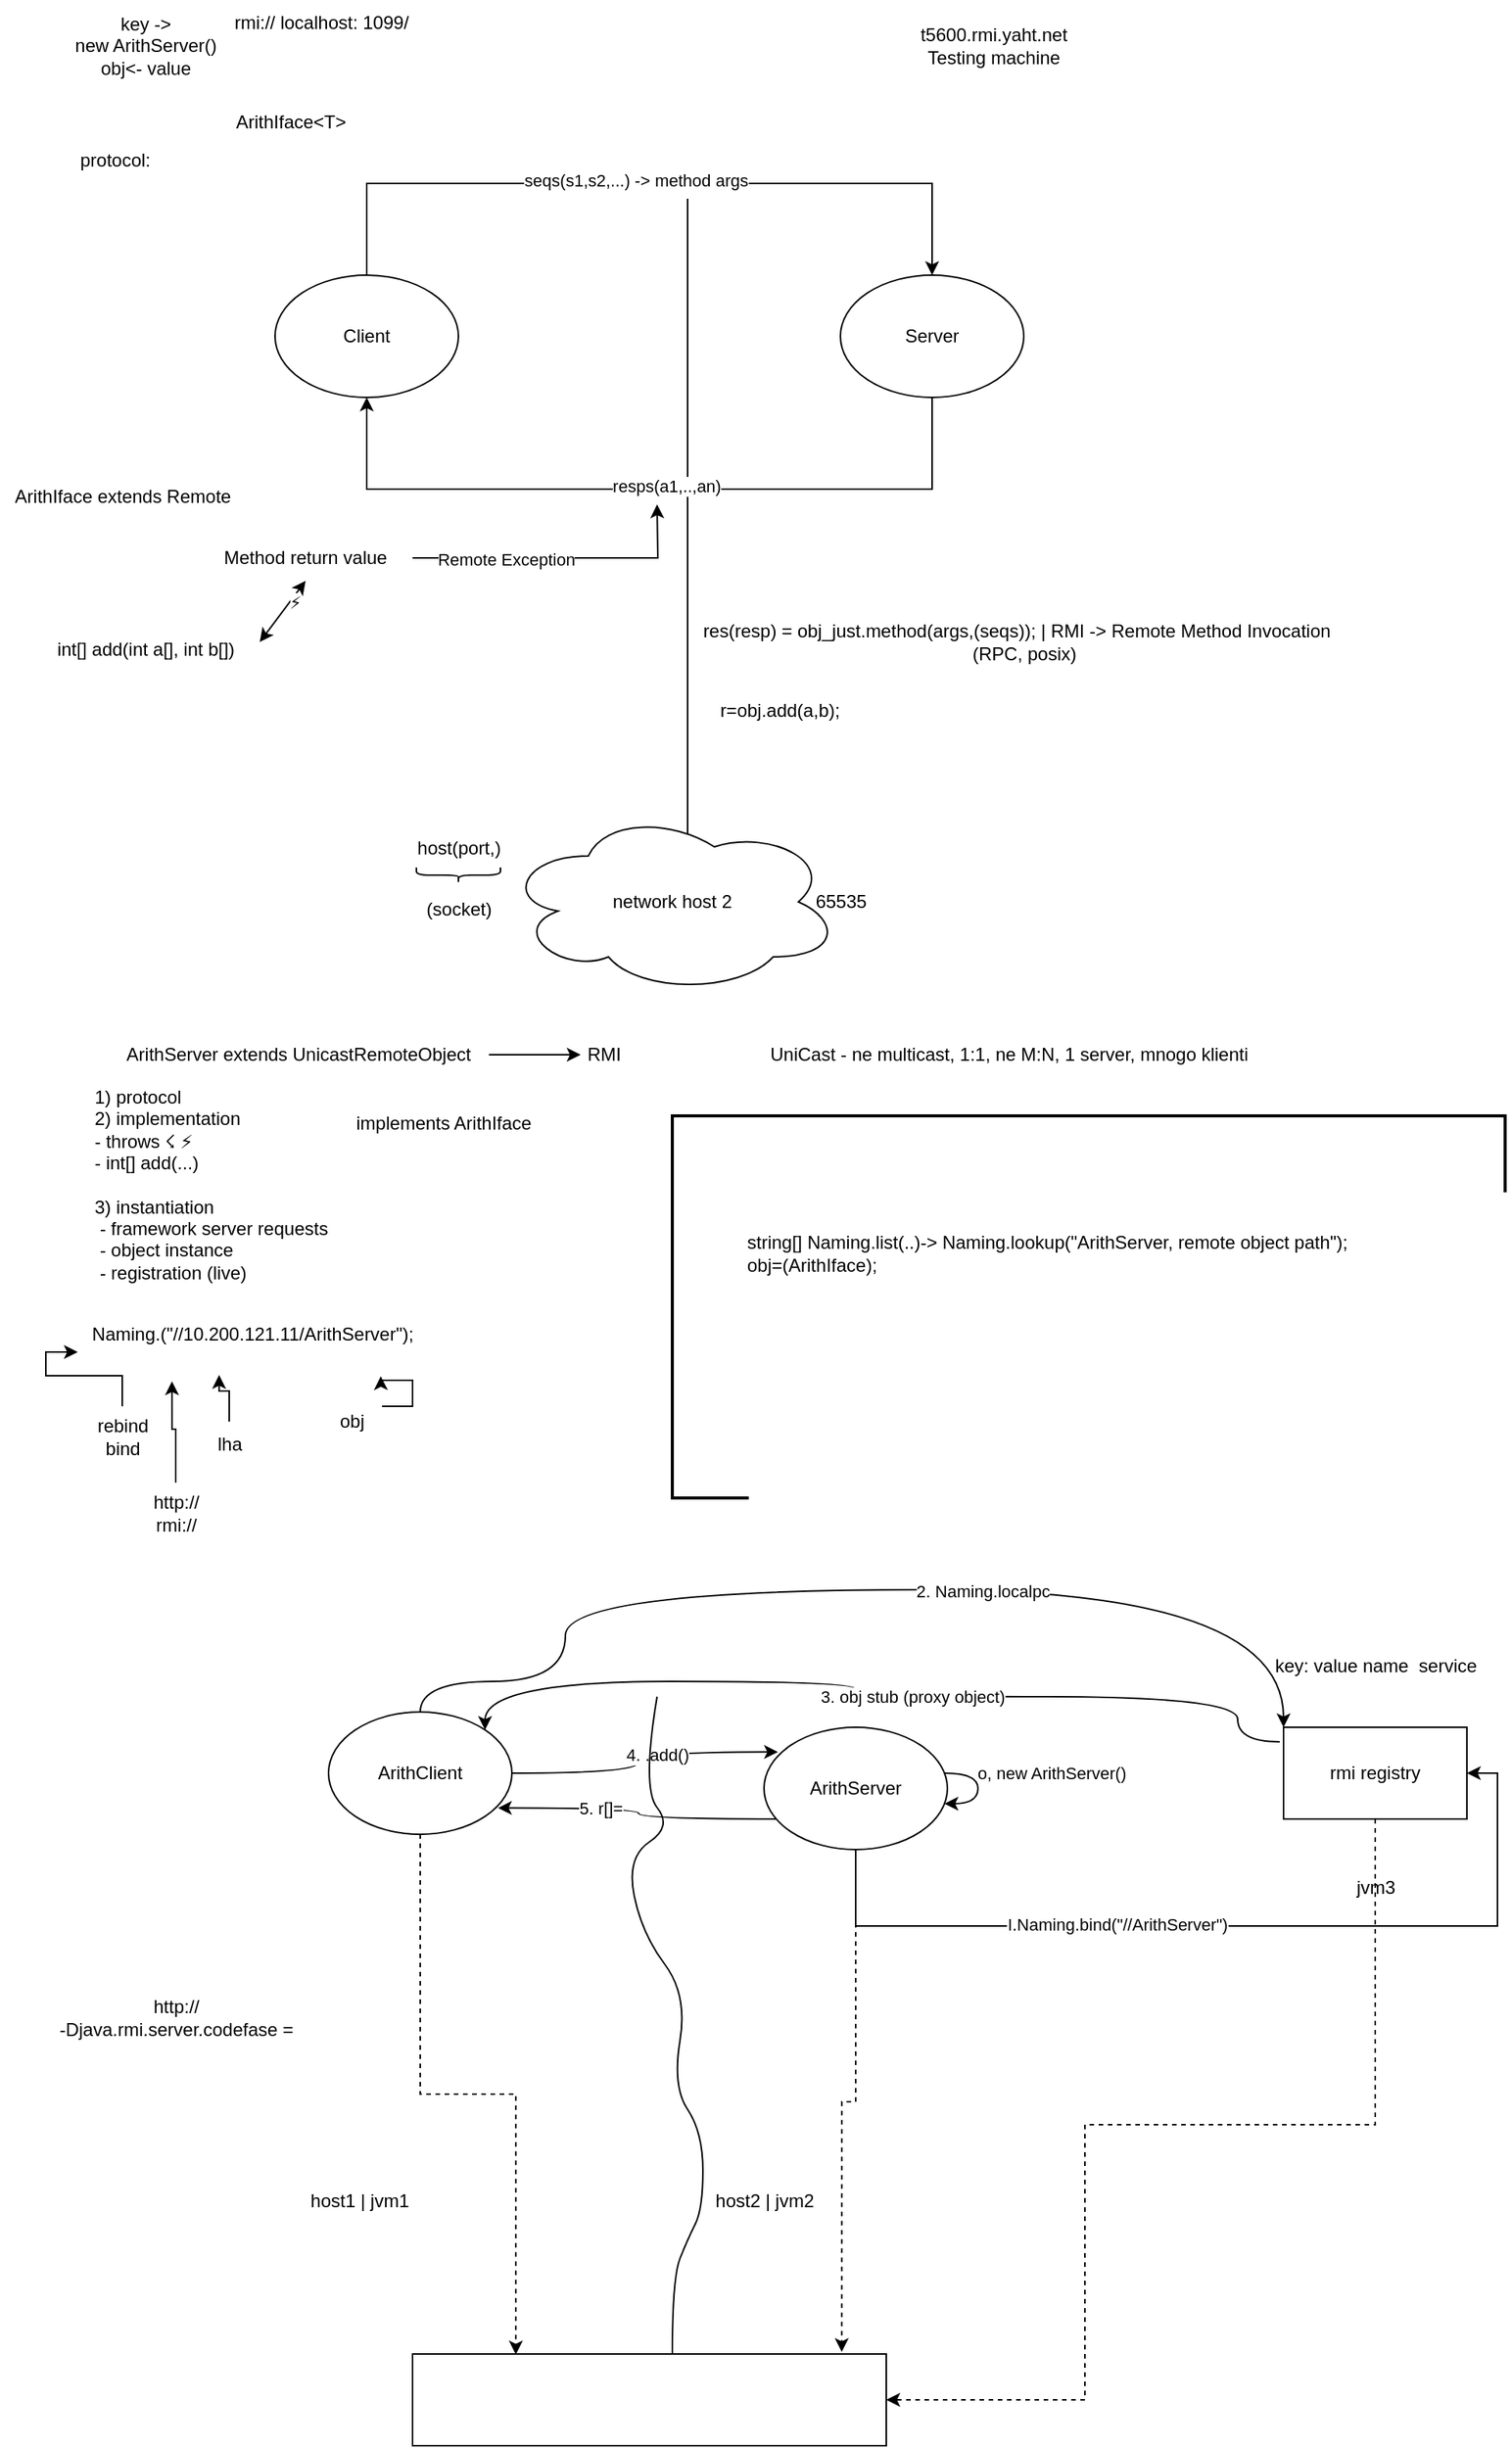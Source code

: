 <mxfile version="21.0.6" type="github">
  <diagram name="Page-1" id="INP-IDY2zocfKItAkYbv">
    <mxGraphModel dx="2295" dy="658" grid="1" gridSize="10" guides="1" tooltips="1" connect="1" arrows="1" fold="1" page="1" pageScale="1" pageWidth="1100" pageHeight="1700" math="0" shadow="0">
      <root>
        <mxCell id="0" />
        <mxCell id="1" parent="0" />
        <mxCell id="rNrQyCguqwO6dOYRkDI--1" value="" style="endArrow=none;html=1;rounded=0;" edge="1" parent="1">
          <mxGeometry width="50" height="50" relative="1" as="geometry">
            <mxPoint x="420" y="620" as="sourcePoint" />
            <mxPoint x="420" y="130" as="targetPoint" />
          </mxGeometry>
        </mxCell>
        <mxCell id="rNrQyCguqwO6dOYRkDI--7" style="edgeStyle=orthogonalEdgeStyle;rounded=0;orthogonalLoop=1;jettySize=auto;html=1;entryX=0.5;entryY=0;entryDx=0;entryDy=0;" edge="1" parent="1" source="rNrQyCguqwO6dOYRkDI--2" target="rNrQyCguqwO6dOYRkDI--3">
          <mxGeometry relative="1" as="geometry">
            <Array as="points">
              <mxPoint x="210" y="120" />
              <mxPoint x="580" y="120" />
            </Array>
          </mxGeometry>
        </mxCell>
        <mxCell id="rNrQyCguqwO6dOYRkDI--9" value="&lt;div&gt;seqs(s1,s2,...) -&amp;gt; method args&lt;/div&gt;" style="edgeLabel;html=1;align=center;verticalAlign=middle;resizable=0;points=[];" vertex="1" connectable="0" parent="rNrQyCguqwO6dOYRkDI--7">
          <mxGeometry x="-0.037" y="2" relative="1" as="geometry">
            <mxPoint as="offset" />
          </mxGeometry>
        </mxCell>
        <mxCell id="rNrQyCguqwO6dOYRkDI--2" value="&lt;div&gt;Client&lt;/div&gt;" style="ellipse;whiteSpace=wrap;html=1;" vertex="1" parent="1">
          <mxGeometry x="150" y="180" width="120" height="80" as="geometry" />
        </mxCell>
        <mxCell id="rNrQyCguqwO6dOYRkDI--8" style="edgeStyle=orthogonalEdgeStyle;rounded=0;orthogonalLoop=1;jettySize=auto;html=1;entryX=0.5;entryY=1;entryDx=0;entryDy=0;" edge="1" parent="1" source="rNrQyCguqwO6dOYRkDI--3" target="rNrQyCguqwO6dOYRkDI--2">
          <mxGeometry relative="1" as="geometry">
            <Array as="points">
              <mxPoint x="580" y="320" />
              <mxPoint x="210" y="320" />
            </Array>
          </mxGeometry>
        </mxCell>
        <mxCell id="rNrQyCguqwO6dOYRkDI--11" value="resps(a1,..,an)" style="edgeLabel;html=1;align=center;verticalAlign=middle;resizable=0;points=[];" vertex="1" connectable="0" parent="rNrQyCguqwO6dOYRkDI--8">
          <mxGeometry x="-0.044" y="-2" relative="1" as="geometry">
            <mxPoint as="offset" />
          </mxGeometry>
        </mxCell>
        <mxCell id="rNrQyCguqwO6dOYRkDI--3" value="&lt;div&gt;Server&lt;/div&gt;" style="ellipse;whiteSpace=wrap;html=1;" vertex="1" parent="1">
          <mxGeometry x="520" y="180" width="120" height="80" as="geometry" />
        </mxCell>
        <mxCell id="rNrQyCguqwO6dOYRkDI--13" style="edgeStyle=orthogonalEdgeStyle;rounded=0;orthogonalLoop=1;jettySize=auto;html=1;" edge="1" parent="1" source="rNrQyCguqwO6dOYRkDI--12">
          <mxGeometry relative="1" as="geometry">
            <mxPoint x="400" y="330" as="targetPoint" />
          </mxGeometry>
        </mxCell>
        <mxCell id="rNrQyCguqwO6dOYRkDI--19" value="Remote Exception" style="edgeLabel;html=1;align=center;verticalAlign=middle;resizable=0;points=[];" vertex="1" connectable="0" parent="rNrQyCguqwO6dOYRkDI--13">
          <mxGeometry x="-0.376" y="-1" relative="1" as="geometry">
            <mxPoint as="offset" />
          </mxGeometry>
        </mxCell>
        <mxCell id="rNrQyCguqwO6dOYRkDI--12" value="Method return value" style="text;html=1;strokeColor=none;fillColor=none;align=center;verticalAlign=middle;whiteSpace=wrap;rounded=0;" vertex="1" parent="1">
          <mxGeometry x="100" y="350" width="140" height="30" as="geometry" />
        </mxCell>
        <mxCell id="rNrQyCguqwO6dOYRkDI--14" value="network host 2" style="ellipse;shape=cloud;whiteSpace=wrap;html=1;" vertex="1" parent="1">
          <mxGeometry x="300" y="530" width="220" height="120" as="geometry" />
        </mxCell>
        <mxCell id="rNrQyCguqwO6dOYRkDI--15" value="host(port,)" style="text;html=1;align=center;verticalAlign=middle;resizable=0;points=[];autosize=1;strokeColor=none;fillColor=none;" vertex="1" parent="1">
          <mxGeometry x="230" y="540" width="80" height="30" as="geometry" />
        </mxCell>
        <mxCell id="rNrQyCguqwO6dOYRkDI--16" value="" style="shape=curlyBracket;whiteSpace=wrap;html=1;rounded=1;flipH=1;labelPosition=right;verticalLabelPosition=middle;align=left;verticalAlign=middle;rotation=90;" vertex="1" parent="1">
          <mxGeometry x="265" y="545" width="10" height="55" as="geometry" />
        </mxCell>
        <mxCell id="rNrQyCguqwO6dOYRkDI--17" value="(socket)" style="text;html=1;align=center;verticalAlign=middle;resizable=0;points=[];autosize=1;strokeColor=none;fillColor=none;" vertex="1" parent="1">
          <mxGeometry x="235" y="580" width="70" height="30" as="geometry" />
        </mxCell>
        <mxCell id="rNrQyCguqwO6dOYRkDI--18" value="res(resp) = obj_just.method(args,(seqs)); | RMI -&amp;gt; Remote Method Invocation&lt;br&gt;&lt;span style=&quot;white-space: pre;&quot;&gt;	&lt;/span&gt;&lt;span style=&quot;white-space: pre;&quot;&gt;	&lt;/span&gt;&lt;span style=&quot;white-space: pre;&quot;&gt;	&lt;/span&gt;(RPC, posix)" style="text;html=1;align=center;verticalAlign=middle;resizable=0;points=[];autosize=1;strokeColor=none;fillColor=none;" vertex="1" parent="1">
          <mxGeometry x="420" y="400" width="430" height="40" as="geometry" />
        </mxCell>
        <mxCell id="rNrQyCguqwO6dOYRkDI--20" value="protocol:" style="text;html=1;align=center;verticalAlign=middle;resizable=0;points=[];autosize=1;strokeColor=none;fillColor=none;" vertex="1" parent="1">
          <mxGeometry x="10" y="90" width="70" height="30" as="geometry" />
        </mxCell>
        <mxCell id="rNrQyCguqwO6dOYRkDI--21" value="ArithIface extends Remote" style="text;html=1;align=center;verticalAlign=middle;resizable=0;points=[];autosize=1;strokeColor=none;fillColor=none;" vertex="1" parent="1">
          <mxGeometry x="-30" y="310" width="160" height="30" as="geometry" />
        </mxCell>
        <mxCell id="rNrQyCguqwO6dOYRkDI--22" value="int[] add(int a[], int b[])" style="text;html=1;align=center;verticalAlign=middle;resizable=0;points=[];autosize=1;strokeColor=none;fillColor=none;" vertex="1" parent="1">
          <mxGeometry x="-5" y="410" width="140" height="30" as="geometry" />
        </mxCell>
        <mxCell id="rNrQyCguqwO6dOYRkDI--23" value="" style="endArrow=classic;startArrow=classic;html=1;rounded=0;entryX=0.5;entryY=1;entryDx=0;entryDy=0;" edge="1" parent="1" target="rNrQyCguqwO6dOYRkDI--12">
          <mxGeometry width="50" height="50" relative="1" as="geometry">
            <mxPoint x="140" y="420" as="sourcePoint" />
            <mxPoint x="450" y="350" as="targetPoint" />
          </mxGeometry>
        </mxCell>
        <mxCell id="rNrQyCguqwO6dOYRkDI--31" value="⚡" style="edgeLabel;html=1;align=center;verticalAlign=middle;resizable=0;points=[];" vertex="1" connectable="0" parent="rNrQyCguqwO6dOYRkDI--23">
          <mxGeometry x="0.383" y="-2" relative="1" as="geometry">
            <mxPoint as="offset" />
          </mxGeometry>
        </mxCell>
        <mxCell id="rNrQyCguqwO6dOYRkDI--26" style="edgeStyle=orthogonalEdgeStyle;rounded=0;orthogonalLoop=1;jettySize=auto;html=1;" edge="1" parent="1" source="rNrQyCguqwO6dOYRkDI--24">
          <mxGeometry relative="1" as="geometry">
            <mxPoint x="350" y="690" as="targetPoint" />
          </mxGeometry>
        </mxCell>
        <mxCell id="rNrQyCguqwO6dOYRkDI--24" value="ArithServer extends UnicastRemoteObject" style="text;html=1;align=center;verticalAlign=middle;resizable=0;points=[];autosize=1;strokeColor=none;fillColor=none;" vertex="1" parent="1">
          <mxGeometry x="40" y="675" width="250" height="30" as="geometry" />
        </mxCell>
        <mxCell id="rNrQyCguqwO6dOYRkDI--25" value="UniCast - ne multicast, 1:1, ne M:N, 1 server, mnogo klienti" style="text;html=1;align=center;verticalAlign=middle;resizable=0;points=[];autosize=1;strokeColor=none;fillColor=none;" vertex="1" parent="1">
          <mxGeometry x="460" y="675" width="340" height="30" as="geometry" />
        </mxCell>
        <mxCell id="rNrQyCguqwO6dOYRkDI--27" value="&lt;div&gt;RMI&lt;/div&gt;" style="text;html=1;align=center;verticalAlign=middle;resizable=0;points=[];autosize=1;strokeColor=none;fillColor=none;" vertex="1" parent="1">
          <mxGeometry x="340" y="675" width="50" height="30" as="geometry" />
        </mxCell>
        <mxCell id="rNrQyCguqwO6dOYRkDI--28" value="implements ArithIface" style="text;html=1;align=center;verticalAlign=middle;resizable=0;points=[];autosize=1;strokeColor=none;fillColor=none;" vertex="1" parent="1">
          <mxGeometry x="190" y="720" width="140" height="30" as="geometry" />
        </mxCell>
        <mxCell id="rNrQyCguqwO6dOYRkDI--29" value="&lt;div align=&quot;left&quot;&gt;1) protocol&lt;/div&gt;&lt;div align=&quot;left&quot;&gt;2) implementation&lt;/div&gt;&lt;div align=&quot;left&quot;&gt;&lt;span style=&quot;&quot;&gt;	&lt;/span&gt;- throws ☇ ⚡&lt;br&gt;&lt;/div&gt;&lt;div align=&quot;left&quot;&gt;&lt;span style=&quot;&quot;&gt;	&lt;/span&gt;- int[] add(...)&lt;br&gt;&lt;/div&gt;&lt;div&gt;&lt;br&gt;&lt;/div&gt;&lt;div&gt;3) instantiation&lt;/div&gt;&lt;div&gt;&amp;nbsp;- framework server requests&lt;/div&gt;&lt;div&gt;&amp;nbsp;- object instance&lt;/div&gt;&lt;div&gt;&amp;nbsp;- registration (live)&lt;br&gt;&lt;/div&gt;" style="text;html=1;align=left;verticalAlign=middle;resizable=0;points=[];autosize=1;strokeColor=none;fillColor=none;" vertex="1" parent="1">
          <mxGeometry x="30" y="705" width="180" height="140" as="geometry" />
        </mxCell>
        <mxCell id="rNrQyCguqwO6dOYRkDI--32" value="&lt;div&gt;Naming.(&quot;//10.200.121.11/ArithServer&quot;);&lt;/div&gt;&lt;div align=&quot;left&quot;&gt;&lt;br&gt;&lt;/div&gt;" style="text;html=1;align=center;verticalAlign=middle;resizable=0;points=[];autosize=1;strokeColor=none;fillColor=none;" vertex="1" parent="1">
          <mxGeometry x="20" y="860" width="230" height="40" as="geometry" />
        </mxCell>
        <mxCell id="rNrQyCguqwO6dOYRkDI--35" style="edgeStyle=orthogonalEdgeStyle;rounded=0;orthogonalLoop=1;jettySize=auto;html=1;entryX=0.004;entryY=0.613;entryDx=0;entryDy=0;entryPerimeter=0;" edge="1" parent="1" source="rNrQyCguqwO6dOYRkDI--33" target="rNrQyCguqwO6dOYRkDI--32">
          <mxGeometry relative="1" as="geometry" />
        </mxCell>
        <mxCell id="rNrQyCguqwO6dOYRkDI--33" value="&lt;div&gt;rebind&lt;/div&gt;&lt;div&gt;bind&lt;br&gt;&lt;/div&gt;" style="text;html=1;align=center;verticalAlign=middle;resizable=0;points=[];autosize=1;strokeColor=none;fillColor=none;" vertex="1" parent="1">
          <mxGeometry x="20" y="920" width="60" height="40" as="geometry" />
        </mxCell>
        <mxCell id="rNrQyCguqwO6dOYRkDI--37" style="edgeStyle=orthogonalEdgeStyle;rounded=0;orthogonalLoop=1;jettySize=auto;html=1;entryX=0.406;entryY=0.988;entryDx=0;entryDy=0;entryPerimeter=0;" edge="1" parent="1" source="rNrQyCguqwO6dOYRkDI--36" target="rNrQyCguqwO6dOYRkDI--32">
          <mxGeometry relative="1" as="geometry" />
        </mxCell>
        <mxCell id="rNrQyCguqwO6dOYRkDI--36" value="lha" style="text;html=1;align=center;verticalAlign=middle;resizable=0;points=[];autosize=1;strokeColor=none;fillColor=none;" vertex="1" parent="1">
          <mxGeometry x="100" y="930" width="40" height="30" as="geometry" />
        </mxCell>
        <mxCell id="rNrQyCguqwO6dOYRkDI--39" style="edgeStyle=orthogonalEdgeStyle;rounded=0;orthogonalLoop=1;jettySize=auto;html=1;entryX=0.866;entryY=1.008;entryDx=0;entryDy=0;entryPerimeter=0;" edge="1" parent="1" source="rNrQyCguqwO6dOYRkDI--38" target="rNrQyCguqwO6dOYRkDI--32">
          <mxGeometry relative="1" as="geometry">
            <mxPoint x="240" y="900" as="targetPoint" />
            <Array as="points">
              <mxPoint x="240" y="920" />
              <mxPoint x="240" y="903" />
              <mxPoint x="219" y="903" />
            </Array>
          </mxGeometry>
        </mxCell>
        <mxCell id="rNrQyCguqwO6dOYRkDI--38" value="&lt;div&gt;obj&lt;/div&gt;" style="text;html=1;align=center;verticalAlign=middle;resizable=0;points=[];autosize=1;strokeColor=none;fillColor=none;" vertex="1" parent="1">
          <mxGeometry x="180" y="915" width="40" height="30" as="geometry" />
        </mxCell>
        <mxCell id="rNrQyCguqwO6dOYRkDI--41" style="edgeStyle=orthogonalEdgeStyle;rounded=0;orthogonalLoop=1;jettySize=auto;html=1;entryX=0.272;entryY=1.092;entryDx=0;entryDy=0;entryPerimeter=0;" edge="1" parent="1" source="rNrQyCguqwO6dOYRkDI--40" target="rNrQyCguqwO6dOYRkDI--32">
          <mxGeometry relative="1" as="geometry" />
        </mxCell>
        <mxCell id="rNrQyCguqwO6dOYRkDI--40" value="&lt;div&gt;http://&lt;/div&gt;&lt;div&gt;rmi://&lt;br&gt;&lt;/div&gt;" style="text;html=1;align=center;verticalAlign=middle;resizable=0;points=[];autosize=1;strokeColor=none;fillColor=none;" vertex="1" parent="1">
          <mxGeometry x="60" y="970" width="50" height="40" as="geometry" />
        </mxCell>
        <mxCell id="rNrQyCguqwO6dOYRkDI--43" value="rmi:// localhost: 1099/" style="text;html=1;align=center;verticalAlign=middle;resizable=0;points=[];autosize=1;strokeColor=none;fillColor=none;" vertex="1" parent="1">
          <mxGeometry x="110" width="140" height="30" as="geometry" />
        </mxCell>
        <mxCell id="rNrQyCguqwO6dOYRkDI--45" value="65535" style="text;html=1;align=center;verticalAlign=middle;resizable=0;points=[];autosize=1;strokeColor=none;fillColor=none;" vertex="1" parent="1">
          <mxGeometry x="490" y="575" width="60" height="30" as="geometry" />
        </mxCell>
        <mxCell id="rNrQyCguqwO6dOYRkDI--47" value="&lt;div&gt;string[] Naming.list(..)-&amp;gt; Naming.lookup(&quot;ArithServer, remote object path&quot;);&lt;/div&gt;&lt;div align=&quot;left&quot;&gt;obj=(ArithIface);&lt;br&gt;&lt;/div&gt;" style="text;html=1;align=center;verticalAlign=middle;resizable=0;points=[];autosize=1;strokeColor=none;fillColor=none;" vertex="1" parent="1">
          <mxGeometry x="450" y="800" width="410" height="40" as="geometry" />
        </mxCell>
        <mxCell id="rNrQyCguqwO6dOYRkDI--48" value="r=obj.add(a,b);" style="text;html=1;align=center;verticalAlign=middle;resizable=0;points=[];autosize=1;strokeColor=none;fillColor=none;" vertex="1" parent="1">
          <mxGeometry x="430" y="450" width="100" height="30" as="geometry" />
        </mxCell>
        <mxCell id="rNrQyCguqwO6dOYRkDI--49" value="" style="strokeWidth=2;html=1;shape=mxgraph.flowchart.annotation_1;align=left;pointerEvents=1;" vertex="1" parent="1">
          <mxGeometry x="410" y="730" width="50" height="250" as="geometry" />
        </mxCell>
        <mxCell id="rNrQyCguqwO6dOYRkDI--50" value="" style="strokeWidth=2;html=1;shape=mxgraph.flowchart.annotation_1;align=left;pointerEvents=1;rotation=90;" vertex="1" parent="1">
          <mxGeometry x="657.5" y="482.5" width="50" height="545" as="geometry" />
        </mxCell>
        <mxCell id="rNrQyCguqwO6dOYRkDI--51" value="&lt;div&gt;t5600.rmi.yaht.net&lt;/div&gt;&lt;div&gt;Testing machine&lt;/div&gt;" style="text;html=1;align=center;verticalAlign=middle;resizable=0;points=[];autosize=1;strokeColor=none;fillColor=none;" vertex="1" parent="1">
          <mxGeometry x="560" y="10" width="120" height="40" as="geometry" />
        </mxCell>
        <mxCell id="rNrQyCguqwO6dOYRkDI--68" style="edgeStyle=orthogonalEdgeStyle;rounded=0;orthogonalLoop=1;jettySize=auto;html=1;entryX=0.218;entryY=0.006;entryDx=0;entryDy=0;entryPerimeter=0;dashed=1;" edge="1" parent="1" source="rNrQyCguqwO6dOYRkDI--52" target="rNrQyCguqwO6dOYRkDI--58">
          <mxGeometry relative="1" as="geometry" />
        </mxCell>
        <mxCell id="rNrQyCguqwO6dOYRkDI--72" style="edgeStyle=orthogonalEdgeStyle;rounded=0;orthogonalLoop=1;jettySize=auto;html=1;entryX=0;entryY=0;entryDx=0;entryDy=0;curved=1;" edge="1" parent="1" source="rNrQyCguqwO6dOYRkDI--52" target="rNrQyCguqwO6dOYRkDI--59">
          <mxGeometry relative="1" as="geometry">
            <Array as="points">
              <mxPoint x="245" y="1100" />
              <mxPoint x="340" y="1100" />
              <mxPoint x="340" y="1040" />
              <mxPoint x="810" y="1040" />
            </Array>
          </mxGeometry>
        </mxCell>
        <mxCell id="rNrQyCguqwO6dOYRkDI--73" value="2. Naming.localpc" style="edgeLabel;html=1;align=center;verticalAlign=middle;resizable=0;points=[];" vertex="1" connectable="0" parent="rNrQyCguqwO6dOYRkDI--72">
          <mxGeometry x="0.218" y="-1" relative="1" as="geometry">
            <mxPoint as="offset" />
          </mxGeometry>
        </mxCell>
        <mxCell id="rNrQyCguqwO6dOYRkDI--76" style="edgeStyle=orthogonalEdgeStyle;rounded=0;orthogonalLoop=1;jettySize=auto;html=1;entryX=0.076;entryY=0.202;entryDx=0;entryDy=0;entryPerimeter=0;curved=1;" edge="1" parent="1" source="rNrQyCguqwO6dOYRkDI--52" target="rNrQyCguqwO6dOYRkDI--53">
          <mxGeometry relative="1" as="geometry" />
        </mxCell>
        <mxCell id="rNrQyCguqwO6dOYRkDI--77" value="4. .add()" style="edgeLabel;html=1;align=center;verticalAlign=middle;resizable=0;points=[];" vertex="1" connectable="0" parent="rNrQyCguqwO6dOYRkDI--76">
          <mxGeometry x="0.158" y="-2" relative="1" as="geometry">
            <mxPoint as="offset" />
          </mxGeometry>
        </mxCell>
        <mxCell id="rNrQyCguqwO6dOYRkDI--52" value="ArithClient" style="ellipse;whiteSpace=wrap;html=1;" vertex="1" parent="1">
          <mxGeometry x="185" y="1120" width="120" height="80" as="geometry" />
        </mxCell>
        <mxCell id="rNrQyCguqwO6dOYRkDI--63" style="edgeStyle=orthogonalEdgeStyle;rounded=0;orthogonalLoop=1;jettySize=auto;html=1;curved=1;" edge="1" parent="1" source="rNrQyCguqwO6dOYRkDI--53" target="rNrQyCguqwO6dOYRkDI--53">
          <mxGeometry relative="1" as="geometry">
            <mxPoint x="640" y="1200" as="targetPoint" />
          </mxGeometry>
        </mxCell>
        <mxCell id="rNrQyCguqwO6dOYRkDI--65" value="o, new ArithServer()" style="edgeLabel;html=1;align=center;verticalAlign=middle;resizable=0;points=[];" vertex="1" connectable="0" parent="rNrQyCguqwO6dOYRkDI--63">
          <mxGeometry x="-0.392" relative="1" as="geometry">
            <mxPoint x="50" as="offset" />
          </mxGeometry>
        </mxCell>
        <mxCell id="rNrQyCguqwO6dOYRkDI--66" style="edgeStyle=orthogonalEdgeStyle;rounded=0;orthogonalLoop=1;jettySize=auto;html=1;entryX=1;entryY=0.5;entryDx=0;entryDy=0;" edge="1" parent="1" source="rNrQyCguqwO6dOYRkDI--53" target="rNrQyCguqwO6dOYRkDI--59">
          <mxGeometry relative="1" as="geometry">
            <Array as="points">
              <mxPoint x="530" y="1260" />
              <mxPoint x="950" y="1260" />
              <mxPoint x="950" y="1160" />
            </Array>
          </mxGeometry>
        </mxCell>
        <mxCell id="rNrQyCguqwO6dOYRkDI--67" value="I.Naming.bind(&quot;//ArithServer&quot;)" style="edgeLabel;html=1;align=center;verticalAlign=middle;resizable=0;points=[];" vertex="1" connectable="0" parent="rNrQyCguqwO6dOYRkDI--66">
          <mxGeometry x="-0.251" y="1" relative="1" as="geometry">
            <mxPoint as="offset" />
          </mxGeometry>
        </mxCell>
        <mxCell id="rNrQyCguqwO6dOYRkDI--70" style="edgeStyle=orthogonalEdgeStyle;rounded=0;orthogonalLoop=1;jettySize=auto;html=1;entryX=0.906;entryY=-0.022;entryDx=0;entryDy=0;entryPerimeter=0;dashed=1;" edge="1" parent="1" source="rNrQyCguqwO6dOYRkDI--53" target="rNrQyCguqwO6dOYRkDI--58">
          <mxGeometry relative="1" as="geometry" />
        </mxCell>
        <mxCell id="rNrQyCguqwO6dOYRkDI--78" style="edgeStyle=orthogonalEdgeStyle;rounded=0;orthogonalLoop=1;jettySize=auto;html=1;entryX=0.924;entryY=0.785;entryDx=0;entryDy=0;entryPerimeter=0;curved=1;" edge="1" parent="1" source="rNrQyCguqwO6dOYRkDI--53" target="rNrQyCguqwO6dOYRkDI--52">
          <mxGeometry relative="1" as="geometry">
            <Array as="points">
              <mxPoint x="388" y="1190" />
              <mxPoint x="388" y="1183" />
            </Array>
          </mxGeometry>
        </mxCell>
        <mxCell id="rNrQyCguqwO6dOYRkDI--80" value="5. r[]=" style="edgeLabel;html=1;align=center;verticalAlign=middle;resizable=0;points=[];" vertex="1" connectable="0" parent="rNrQyCguqwO6dOYRkDI--78">
          <mxGeometry x="0.296" relative="1" as="geometry">
            <mxPoint as="offset" />
          </mxGeometry>
        </mxCell>
        <mxCell id="rNrQyCguqwO6dOYRkDI--53" value="ArithServer" style="ellipse;whiteSpace=wrap;html=1;" vertex="1" parent="1">
          <mxGeometry x="470" y="1130" width="120" height="80" as="geometry" />
        </mxCell>
        <mxCell id="rNrQyCguqwO6dOYRkDI--54" value="" style="curved=1;endArrow=none;html=1;rounded=0;endFill=0;" edge="1" parent="1">
          <mxGeometry width="50" height="50" relative="1" as="geometry">
            <mxPoint x="410" y="1540" as="sourcePoint" />
            <mxPoint x="400" y="1110" as="targetPoint" />
            <Array as="points">
              <mxPoint x="410" y="1490" />
              <mxPoint x="420" y="1465" />
              <mxPoint x="430" y="1445" />
              <mxPoint x="430" y="1395" />
              <mxPoint x="410" y="1365" />
              <mxPoint x="420" y="1305" />
              <mxPoint x="390" y="1265" />
              <mxPoint x="380" y="1215" />
              <mxPoint x="410" y="1195" />
              <mxPoint x="390" y="1170" />
            </Array>
          </mxGeometry>
        </mxCell>
        <mxCell id="rNrQyCguqwO6dOYRkDI--55" value="host1 | jvm1" style="text;html=1;align=center;verticalAlign=middle;resizable=0;points=[];autosize=1;strokeColor=none;fillColor=none;" vertex="1" parent="1">
          <mxGeometry x="160" y="1425" width="90" height="30" as="geometry" />
        </mxCell>
        <mxCell id="rNrQyCguqwO6dOYRkDI--56" value="host2 | jvm2" style="text;html=1;align=center;verticalAlign=middle;resizable=0;points=[];autosize=1;strokeColor=none;fillColor=none;" vertex="1" parent="1">
          <mxGeometry x="425" y="1425" width="90" height="30" as="geometry" />
        </mxCell>
        <mxCell id="rNrQyCguqwO6dOYRkDI--58" value="" style="whiteSpace=wrap;html=1;" vertex="1" parent="1">
          <mxGeometry x="240" y="1540" width="310" height="60" as="geometry" />
        </mxCell>
        <mxCell id="rNrQyCguqwO6dOYRkDI--69" style="edgeStyle=orthogonalEdgeStyle;rounded=0;orthogonalLoop=1;jettySize=auto;html=1;entryX=1;entryY=0.5;entryDx=0;entryDy=0;dashed=1;" edge="1" parent="1" source="rNrQyCguqwO6dOYRkDI--59" target="rNrQyCguqwO6dOYRkDI--58">
          <mxGeometry relative="1" as="geometry">
            <Array as="points">
              <mxPoint x="870" y="1390" />
              <mxPoint x="680" y="1390" />
              <mxPoint x="680" y="1570" />
            </Array>
          </mxGeometry>
        </mxCell>
        <mxCell id="rNrQyCguqwO6dOYRkDI--74" style="edgeStyle=orthogonalEdgeStyle;rounded=0;orthogonalLoop=1;jettySize=auto;html=1;entryX=1;entryY=0;entryDx=0;entryDy=0;curved=1;exitX=-0.021;exitY=0.158;exitDx=0;exitDy=0;exitPerimeter=0;" edge="1" parent="1" source="rNrQyCguqwO6dOYRkDI--59" target="rNrQyCguqwO6dOYRkDI--52">
          <mxGeometry relative="1" as="geometry">
            <Array as="points">
              <mxPoint x="780" y="1140" />
              <mxPoint x="780" y="1110" />
              <mxPoint x="530" y="1110" />
              <mxPoint x="530" y="1100" />
              <mxPoint x="287" y="1100" />
            </Array>
          </mxGeometry>
        </mxCell>
        <mxCell id="rNrQyCguqwO6dOYRkDI--75" value="3. obj stub (proxy object)" style="edgeLabel;html=1;align=center;verticalAlign=middle;resizable=0;points=[];" vertex="1" connectable="0" parent="rNrQyCguqwO6dOYRkDI--74">
          <mxGeometry x="-0.086" relative="1" as="geometry">
            <mxPoint as="offset" />
          </mxGeometry>
        </mxCell>
        <mxCell id="rNrQyCguqwO6dOYRkDI--59" value="rmi registry" style="whiteSpace=wrap;html=1;" vertex="1" parent="1">
          <mxGeometry x="810" y="1130" width="120" height="60" as="geometry" />
        </mxCell>
        <mxCell id="rNrQyCguqwO6dOYRkDI--60" value="jvm3" style="text;html=1;align=center;verticalAlign=middle;resizable=0;points=[];autosize=1;strokeColor=none;fillColor=none;" vertex="1" parent="1">
          <mxGeometry x="845" y="1220" width="50" height="30" as="geometry" />
        </mxCell>
        <mxCell id="rNrQyCguqwO6dOYRkDI--61" value="key: value name&amp;nbsp; service" style="text;html=1;align=center;verticalAlign=middle;resizable=0;points=[];autosize=1;strokeColor=none;fillColor=none;" vertex="1" parent="1">
          <mxGeometry x="795" y="1075" width="150" height="30" as="geometry" />
        </mxCell>
        <mxCell id="rNrQyCguqwO6dOYRkDI--71" value="&lt;div&gt;http://&lt;/div&gt;&lt;div&gt;-Djava.rmi.server.codefase =&lt;br&gt;&lt;/div&gt;" style="text;html=1;align=center;verticalAlign=middle;resizable=0;points=[];autosize=1;strokeColor=none;fillColor=none;" vertex="1" parent="1">
          <mxGeometry x="-5" y="1300" width="180" height="40" as="geometry" />
        </mxCell>
        <mxCell id="rNrQyCguqwO6dOYRkDI--81" value="&lt;div&gt;key -&amp;gt;&lt;/div&gt;&lt;div&gt;new ArithServer()&lt;/div&gt;&lt;div&gt;obj&amp;lt;- value&lt;br&gt;&lt;/div&gt;" style="text;html=1;align=center;verticalAlign=middle;resizable=0;points=[];autosize=1;strokeColor=none;fillColor=none;" vertex="1" parent="1">
          <mxGeometry x="5" width="120" height="60" as="geometry" />
        </mxCell>
        <mxCell id="rNrQyCguqwO6dOYRkDI--82" value="ArithIface&amp;lt;T&amp;gt;" style="text;html=1;align=center;verticalAlign=middle;resizable=0;points=[];autosize=1;strokeColor=none;fillColor=none;" vertex="1" parent="1">
          <mxGeometry x="110" y="65" width="100" height="30" as="geometry" />
        </mxCell>
      </root>
    </mxGraphModel>
  </diagram>
</mxfile>
